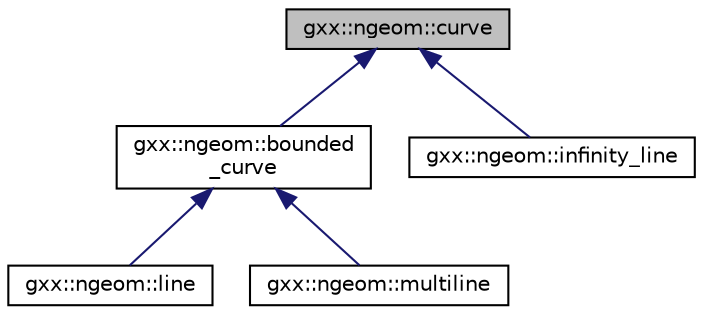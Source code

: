 digraph "gxx::ngeom::curve"
{
  edge [fontname="Helvetica",fontsize="10",labelfontname="Helvetica",labelfontsize="10"];
  node [fontname="Helvetica",fontsize="10",shape=record];
  Node1 [label="gxx::ngeom::curve",height=0.2,width=0.4,color="black", fillcolor="grey75", style="filled", fontcolor="black"];
  Node1 -> Node2 [dir="back",color="midnightblue",fontsize="10",style="solid",fontname="Helvetica"];
  Node2 [label="gxx::ngeom::bounded\l_curve",height=0.2,width=0.4,color="black", fillcolor="white", style="filled",URL="$classgxx_1_1ngeom_1_1bounded__curve.html"];
  Node2 -> Node3 [dir="back",color="midnightblue",fontsize="10",style="solid",fontname="Helvetica"];
  Node3 [label="gxx::ngeom::line",height=0.2,width=0.4,color="black", fillcolor="white", style="filled",URL="$classgxx_1_1ngeom_1_1line.html"];
  Node2 -> Node4 [dir="back",color="midnightblue",fontsize="10",style="solid",fontname="Helvetica"];
  Node4 [label="gxx::ngeom::multiline",height=0.2,width=0.4,color="black", fillcolor="white", style="filled",URL="$classgxx_1_1ngeom_1_1multiline.html"];
  Node1 -> Node5 [dir="back",color="midnightblue",fontsize="10",style="solid",fontname="Helvetica"];
  Node5 [label="gxx::ngeom::infinity_line",height=0.2,width=0.4,color="black", fillcolor="white", style="filled",URL="$classgxx_1_1ngeom_1_1infinity__line.html"];
}
